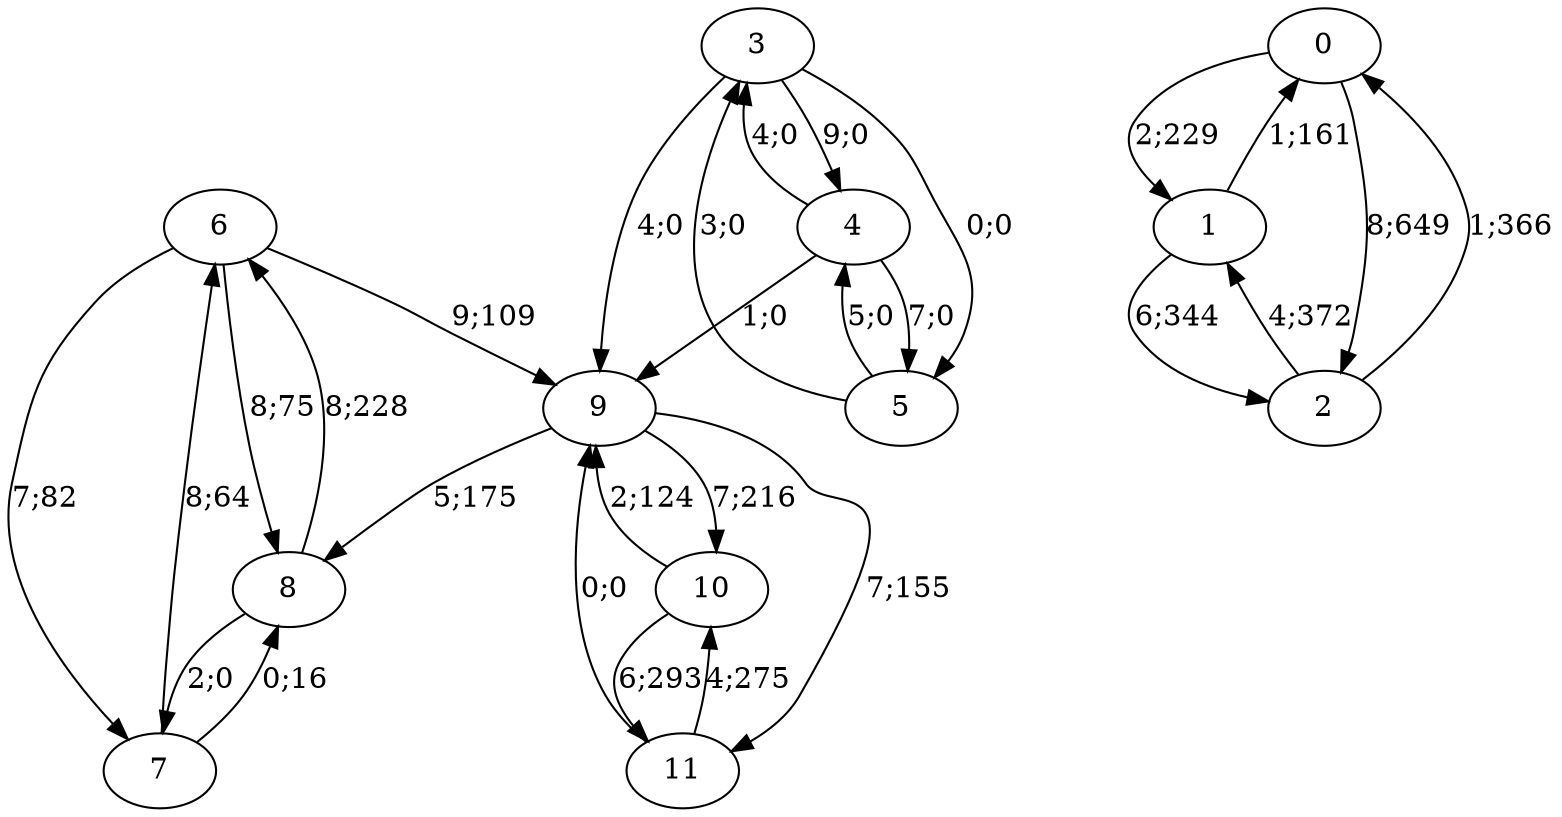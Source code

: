 digraph graph5491 {














6 -> 9 [color=black,label="9;109"]
6 -> 7 [color=black,label="7;82"]
6 -> 8 [color=black,label="8;75"]


7 -> 6 [color=black,label="8;64"]
7 -> 8 [color=black,label="0;16"]


8 -> 6 [color=black,label="8;228"]
8 -> 7 [color=black,label="2;0"]














3 -> 9 [color=black,label="4;0"]
3 -> 4 [color=black,label="9;0"]
3 -> 5 [color=black,label="0;0"]


4 -> 9 [color=black,label="1;0"]
4 -> 3 [color=black,label="4;0"]
4 -> 5 [color=black,label="7;0"]


5 -> 3 [color=black,label="3;0"]
5 -> 4 [color=black,label="5;0"]
































9 -> 8 [color=black,label="5;175"]
9 -> 10 [color=black,label="7;216"]
9 -> 11 [color=black,label="7;155"]


10 -> 9 [color=black,label="2;124"]
10 -> 11 [color=black,label="6;293"]


11 -> 9 [color=black,label="0;0"]
11 -> 10 [color=black,label="4;275"]


0 -> 1 [color=black,label="2;229"]
0 -> 2 [color=black,label="8;649"]


1 -> 0 [color=black,label="1;161"]
1 -> 2 [color=black,label="6;344"]


2 -> 0 [color=black,label="1;366"]
2 -> 1 [color=black,label="4;372"]



















}